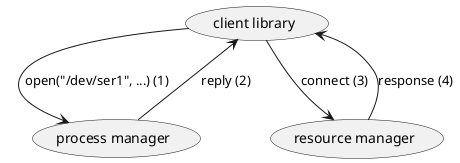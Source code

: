 @startuml

(client library) as CLIENT_LIBRARY
(process manager) as PROCESS_MANAGER
(resource manager) as RESMGR

CLIENT_LIBRARY -down-> PROCESS_MANAGER : open("/dev/ser1", ...) (1)
PROCESS_MANAGER -down-> CLIENT_LIBRARY : reply (2)
CLIENT_LIBRARY -down-> RESMGR : connect (3)
RESMGR -down-> CLIENT_LIBRARY : response (4)

@enduml
